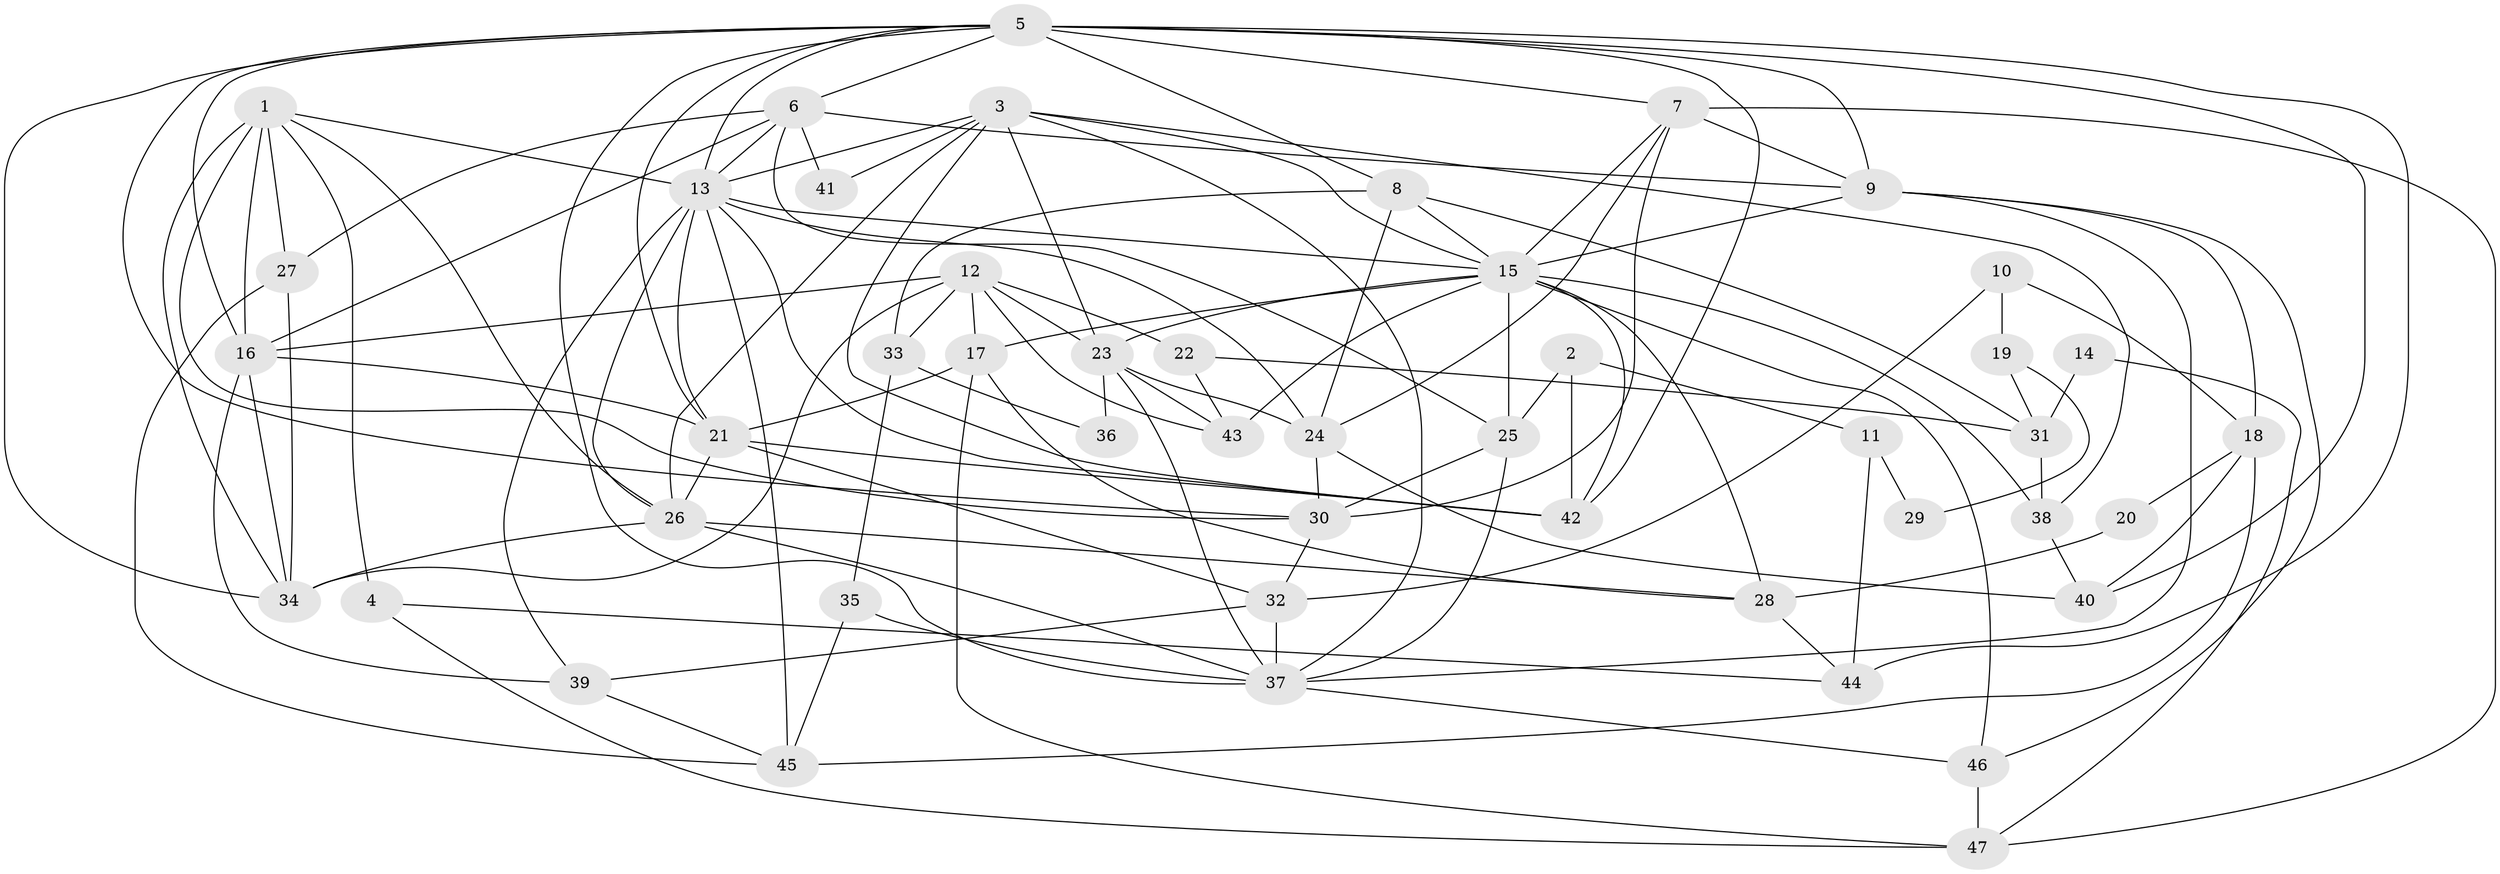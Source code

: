// original degree distribution, {3: 0.26881720430107525, 5: 0.24731182795698925, 8: 0.010752688172043012, 4: 0.23655913978494625, 2: 0.12903225806451613, 6: 0.08602150537634409, 7: 0.021505376344086023}
// Generated by graph-tools (version 1.1) at 2025/35/03/09/25 02:35:55]
// undirected, 47 vertices, 124 edges
graph export_dot {
graph [start="1"]
  node [color=gray90,style=filled];
  1;
  2;
  3;
  4;
  5;
  6;
  7;
  8;
  9;
  10;
  11;
  12;
  13;
  14;
  15;
  16;
  17;
  18;
  19;
  20;
  21;
  22;
  23;
  24;
  25;
  26;
  27;
  28;
  29;
  30;
  31;
  32;
  33;
  34;
  35;
  36;
  37;
  38;
  39;
  40;
  41;
  42;
  43;
  44;
  45;
  46;
  47;
  1 -- 4 [weight=1.0];
  1 -- 13 [weight=1.0];
  1 -- 16 [weight=1.0];
  1 -- 26 [weight=1.0];
  1 -- 27 [weight=1.0];
  1 -- 30 [weight=1.0];
  1 -- 34 [weight=1.0];
  2 -- 11 [weight=1.0];
  2 -- 25 [weight=1.0];
  2 -- 42 [weight=1.0];
  3 -- 13 [weight=1.0];
  3 -- 15 [weight=1.0];
  3 -- 23 [weight=1.0];
  3 -- 26 [weight=1.0];
  3 -- 37 [weight=1.0];
  3 -- 38 [weight=1.0];
  3 -- 41 [weight=1.0];
  3 -- 42 [weight=1.0];
  4 -- 44 [weight=1.0];
  4 -- 47 [weight=1.0];
  5 -- 6 [weight=2.0];
  5 -- 7 [weight=1.0];
  5 -- 8 [weight=1.0];
  5 -- 9 [weight=2.0];
  5 -- 13 [weight=1.0];
  5 -- 16 [weight=1.0];
  5 -- 21 [weight=1.0];
  5 -- 30 [weight=1.0];
  5 -- 34 [weight=1.0];
  5 -- 37 [weight=1.0];
  5 -- 40 [weight=1.0];
  5 -- 42 [weight=1.0];
  5 -- 44 [weight=2.0];
  6 -- 9 [weight=1.0];
  6 -- 13 [weight=1.0];
  6 -- 16 [weight=1.0];
  6 -- 25 [weight=1.0];
  6 -- 27 [weight=1.0];
  6 -- 41 [weight=1.0];
  7 -- 9 [weight=2.0];
  7 -- 15 [weight=1.0];
  7 -- 24 [weight=1.0];
  7 -- 30 [weight=2.0];
  7 -- 47 [weight=1.0];
  8 -- 15 [weight=1.0];
  8 -- 24 [weight=1.0];
  8 -- 31 [weight=1.0];
  8 -- 33 [weight=1.0];
  9 -- 15 [weight=1.0];
  9 -- 18 [weight=1.0];
  9 -- 37 [weight=1.0];
  9 -- 46 [weight=1.0];
  10 -- 18 [weight=1.0];
  10 -- 19 [weight=1.0];
  10 -- 32 [weight=1.0];
  11 -- 29 [weight=1.0];
  11 -- 44 [weight=1.0];
  12 -- 16 [weight=1.0];
  12 -- 17 [weight=1.0];
  12 -- 22 [weight=1.0];
  12 -- 23 [weight=2.0];
  12 -- 33 [weight=1.0];
  12 -- 34 [weight=3.0];
  12 -- 43 [weight=1.0];
  13 -- 15 [weight=1.0];
  13 -- 21 [weight=3.0];
  13 -- 24 [weight=1.0];
  13 -- 26 [weight=1.0];
  13 -- 39 [weight=1.0];
  13 -- 42 [weight=1.0];
  13 -- 45 [weight=1.0];
  14 -- 31 [weight=1.0];
  14 -- 47 [weight=1.0];
  15 -- 17 [weight=1.0];
  15 -- 23 [weight=1.0];
  15 -- 25 [weight=1.0];
  15 -- 28 [weight=1.0];
  15 -- 38 [weight=1.0];
  15 -- 42 [weight=1.0];
  15 -- 43 [weight=1.0];
  15 -- 46 [weight=1.0];
  16 -- 21 [weight=2.0];
  16 -- 34 [weight=1.0];
  16 -- 39 [weight=1.0];
  17 -- 21 [weight=1.0];
  17 -- 28 [weight=1.0];
  17 -- 47 [weight=1.0];
  18 -- 20 [weight=1.0];
  18 -- 40 [weight=1.0];
  18 -- 45 [weight=1.0];
  19 -- 29 [weight=1.0];
  19 -- 31 [weight=1.0];
  20 -- 28 [weight=1.0];
  21 -- 26 [weight=2.0];
  21 -- 32 [weight=1.0];
  21 -- 42 [weight=1.0];
  22 -- 31 [weight=1.0];
  22 -- 43 [weight=1.0];
  23 -- 24 [weight=2.0];
  23 -- 36 [weight=1.0];
  23 -- 37 [weight=1.0];
  23 -- 43 [weight=2.0];
  24 -- 30 [weight=1.0];
  24 -- 40 [weight=1.0];
  25 -- 30 [weight=1.0];
  25 -- 37 [weight=1.0];
  26 -- 28 [weight=1.0];
  26 -- 34 [weight=1.0];
  26 -- 37 [weight=1.0];
  27 -- 34 [weight=1.0];
  27 -- 45 [weight=1.0];
  28 -- 44 [weight=1.0];
  30 -- 32 [weight=1.0];
  31 -- 38 [weight=1.0];
  32 -- 37 [weight=1.0];
  32 -- 39 [weight=1.0];
  33 -- 35 [weight=1.0];
  33 -- 36 [weight=1.0];
  35 -- 37 [weight=1.0];
  35 -- 45 [weight=1.0];
  37 -- 46 [weight=1.0];
  38 -- 40 [weight=1.0];
  39 -- 45 [weight=1.0];
  46 -- 47 [weight=1.0];
}
